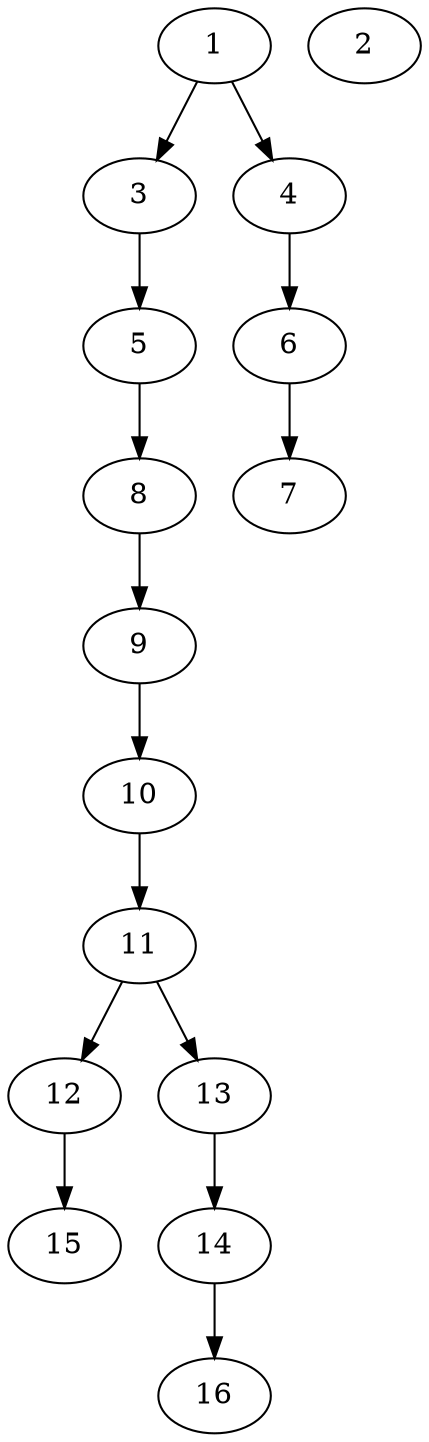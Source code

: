 // DAG (tier=1-easy, mode=data, n=16, ccr=0.323, fat=0.370, density=0.349, regular=0.709, jump=0.069, mindata=1048576, maxdata=8388608)
// DAG automatically generated by daggen at Sun Aug 24 16:33:33 2025
// /home/ermia/Project/Environments/daggen/bin/daggen --dot --ccr 0.323 --fat 0.370 --regular 0.709 --density 0.349 --jump 0.069 --mindata 1048576 --maxdata 8388608 -n 16 
digraph G {
  1 [size="447750499640975294464", alpha="0.17", expect_size="223875249820487647232"]
  1 -> 3 [size ="468217210339328"]
  1 -> 4 [size ="468217210339328"]
  2 [size="3823111647937953792", alpha="0.17", expect_size="1911555823968976896"]
  3 [size="551422234764298", alpha="0.14", expect_size="275711117382149"]
  3 -> 5 [size ="22644619476992"]
  4 [size="163961921236631552000", alpha="0.09", expect_size="81980960618315776000"]
  4 -> 6 [size ="239654351667200"]
  5 [size="132062945583058", alpha="0.08", expect_size="66031472791529"]
  5 -> 8 [size ="8864946716672"]
  6 [size="458982171626626496", alpha="0.06", expect_size="229491085813313248"]
  6 -> 7 [size ="183809173618688"]
  7 [size="5383311633210744", alpha="0.01", expect_size="2691655816605372"]
  8 [size="502717785315475456000", alpha="0.17", expect_size="251358892657737728000"]
  8 -> 9 [size ="505793006796800"]
  9 [size="20814875038437244", alpha="0.16", expect_size="10407437519218622"]
  9 -> 10 [size ="331571215204352"]
  10 [size="678932836141537536", alpha="0.14", expect_size="339466418070768768"]
  10 -> 11 [size ="253570876178432"]
  11 [size="124203376290442480", alpha="0.16", expect_size="62101688145221240"]
  11 -> 12 [size ="55233581416448"]
  11 -> 13 [size ="55233581416448"]
  12 [size="345269323706156736", alpha="0.16", expect_size="172634661853078368"]
  12 -> 15 [size ="400771988324352"]
  13 [size="129576131485186928", alpha="0.17", expect_size="64788065742593464"]
  13 -> 14 [size ="91628974899200"]
  14 [size="74762974245636496", alpha="0.17", expect_size="37381487122818248"]
  14 -> 16 [size ="84882319474688"]
  15 [size="309689477364300224", alpha="0.10", expect_size="154844738682150112"]
  16 [size="164699241871518466048", alpha="0.07", expect_size="82349620935759233024"]
}
